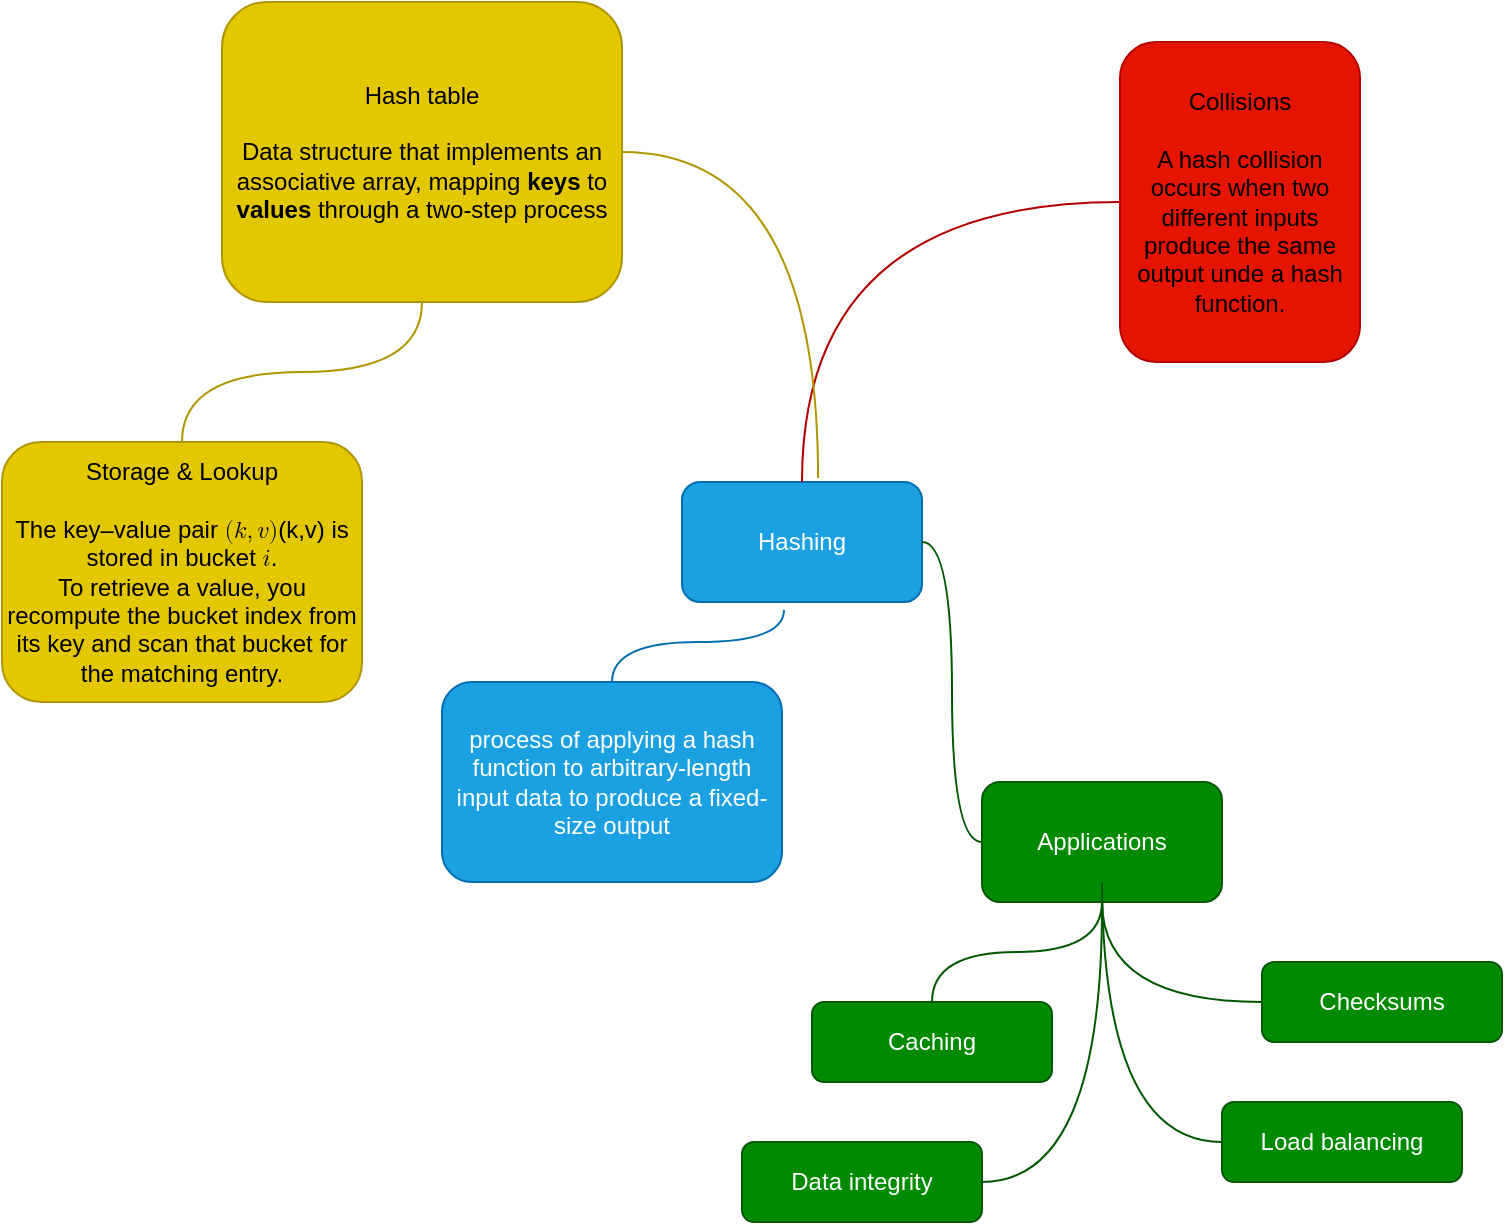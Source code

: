 <mxfile>
    <diagram id="t14BbA4LXBRYgJhJLZ69" name="Page-1">
        <mxGraphModel dx="820" dy="612" grid="1" gridSize="10" guides="1" tooltips="1" connect="1" arrows="1" fold="1" page="1" pageScale="1" pageWidth="850" pageHeight="1100" math="0" shadow="0">
            <root>
                <mxCell id="0"/>
                <mxCell id="1" parent="0"/>
                <mxCell id="2" value="Hashing" style="rounded=1;whiteSpace=wrap;html=1;fillColor=#1ba1e2;fontColor=#ffffff;strokeColor=#006EAF;" vertex="1" parent="1">
                    <mxGeometry x="360" y="400" width="120" height="60" as="geometry"/>
                </mxCell>
                <mxCell id="3" value="process of applying a hash function to arbitrary-length input data to produce a fixed-size output" style="rounded=1;whiteSpace=wrap;html=1;fillColor=#1ba1e2;fontColor=#ffffff;strokeColor=#006EAF;" vertex="1" parent="1">
                    <mxGeometry x="240" y="500" width="170" height="100" as="geometry"/>
                </mxCell>
                <mxCell id="4" style="edgeStyle=orthogonalEdgeStyle;html=1;entryX=0.425;entryY=1.067;entryDx=0;entryDy=0;entryPerimeter=0;curved=1;fillColor=#1ba1e2;strokeColor=#006EAF;endArrow=none;endFill=0;" edge="1" parent="1" source="3" target="2">
                    <mxGeometry relative="1" as="geometry"/>
                </mxCell>
                <mxCell id="14" style="edgeStyle=orthogonalEdgeStyle;html=1;entryX=1;entryY=0.5;entryDx=0;entryDy=0;fillColor=#008a00;strokeColor=#005700;curved=1;endArrow=none;endFill=0;" edge="1" parent="1" source="5" target="2">
                    <mxGeometry relative="1" as="geometry"/>
                </mxCell>
                <mxCell id="5" value="Applications" style="rounded=1;whiteSpace=wrap;html=1;fillColor=#008a00;fontColor=#ffffff;strokeColor=#005700;" vertex="1" parent="1">
                    <mxGeometry x="510" y="550" width="120" height="60" as="geometry"/>
                </mxCell>
                <mxCell id="10" style="edgeStyle=orthogonalEdgeStyle;html=1;entryX=0.5;entryY=1;entryDx=0;entryDy=0;fillColor=#008a00;strokeColor=#005700;curved=1;endArrow=none;endFill=0;" edge="1" parent="1" source="6" target="5">
                    <mxGeometry relative="1" as="geometry"/>
                </mxCell>
                <mxCell id="6" value="Caching" style="rounded=1;whiteSpace=wrap;html=1;fillColor=#008a00;fontColor=#ffffff;strokeColor=#005700;" vertex="1" parent="1">
                    <mxGeometry x="425" y="660" width="120" height="40" as="geometry"/>
                </mxCell>
                <mxCell id="11" style="edgeStyle=orthogonalEdgeStyle;html=1;fillColor=#008a00;strokeColor=#005700;curved=1;endArrow=none;endFill=0;" edge="1" parent="1" source="7">
                    <mxGeometry relative="1" as="geometry">
                        <mxPoint x="570" y="610" as="targetPoint"/>
                    </mxGeometry>
                </mxCell>
                <mxCell id="7" value="Data integrity" style="rounded=1;whiteSpace=wrap;html=1;fillColor=#008a00;fontColor=#ffffff;strokeColor=#005700;" vertex="1" parent="1">
                    <mxGeometry x="390" y="730" width="120" height="40" as="geometry"/>
                </mxCell>
                <mxCell id="12" style="edgeStyle=orthogonalEdgeStyle;html=1;curved=1;fillColor=#008a00;strokeColor=#005700;endArrow=none;endFill=0;" edge="1" parent="1" source="8">
                    <mxGeometry relative="1" as="geometry">
                        <mxPoint x="570" y="600" as="targetPoint"/>
                    </mxGeometry>
                </mxCell>
                <mxCell id="8" value="Load balancing" style="rounded=1;whiteSpace=wrap;html=1;fillColor=#008a00;fontColor=#ffffff;strokeColor=#005700;" vertex="1" parent="1">
                    <mxGeometry x="630" y="710" width="120" height="40" as="geometry"/>
                </mxCell>
                <mxCell id="13" style="edgeStyle=orthogonalEdgeStyle;html=1;curved=1;endArrow=none;endFill=0;fillColor=#008a00;strokeColor=#005700;" edge="1" parent="1" source="9">
                    <mxGeometry relative="1" as="geometry">
                        <mxPoint x="570" y="610" as="targetPoint"/>
                    </mxGeometry>
                </mxCell>
                <mxCell id="9" value="Checksums" style="rounded=1;whiteSpace=wrap;html=1;fillColor=#008a00;fontColor=#ffffff;strokeColor=#005700;" vertex="1" parent="1">
                    <mxGeometry x="650" y="640" width="120" height="40" as="geometry"/>
                </mxCell>
                <mxCell id="18" style="edgeStyle=orthogonalEdgeStyle;html=1;entryX=0.5;entryY=0;entryDx=0;entryDy=0;curved=1;endArrow=none;endFill=0;fillColor=#e51400;strokeColor=#B20000;" edge="1" parent="1" source="17" target="2">
                    <mxGeometry relative="1" as="geometry"/>
                </mxCell>
                <mxCell id="17" value="&lt;font style=&quot;color: light-dark(rgb(0, 0, 0), rgb(0, 0, 0));&quot;&gt;Collisions&lt;/font&gt;&lt;div&gt;&lt;font style=&quot;color: light-dark(rgb(0, 0, 0), rgb(0, 0, 0));&quot;&gt;&lt;br&gt;&lt;/font&gt;&lt;/div&gt;&lt;div&gt;&lt;font style=&quot;color: light-dark(rgb(0, 0, 0), rgb(0, 0, 0));&quot;&gt;A hash collision occurs when two different inputs produce the same output unde a hash function.&lt;/font&gt;&lt;/div&gt;" style="rounded=1;whiteSpace=wrap;html=1;fillColor=#e51400;fontColor=#ffffff;strokeColor=#B20000;" vertex="1" parent="1">
                    <mxGeometry x="579" y="180" width="120" height="160" as="geometry"/>
                </mxCell>
                <mxCell id="20" value="Hash table&lt;div&gt;&lt;br&gt;&lt;/div&gt;&lt;div&gt;Data structure that implements an associative array, mapping &lt;strong data-end=&quot;109&quot; data-start=&quot;101&quot;&gt;keys&lt;/strong&gt; to &lt;strong data-end=&quot;123&quot; data-start=&quot;113&quot;&gt;values&lt;/strong&gt; through a two-step process&lt;/div&gt;" style="rounded=1;whiteSpace=wrap;html=1;fillColor=#e3c800;fontColor=#000000;strokeColor=#B09500;" vertex="1" parent="1">
                    <mxGeometry x="130" y="160" width="200" height="150" as="geometry"/>
                </mxCell>
                <mxCell id="24" style="edgeStyle=orthogonalEdgeStyle;html=1;entryX=0.5;entryY=1;entryDx=0;entryDy=0;fillColor=#e3c800;strokeColor=#B09500;curved=1;endArrow=none;endFill=0;fontStyle=0" edge="1" parent="1" source="21" target="20">
                    <mxGeometry relative="1" as="geometry"/>
                </mxCell>
                <mxCell id="21" value="Storage &amp;amp; Lookup&lt;div&gt;&lt;br&gt;&lt;/div&gt;&lt;div&gt;The key–value pair &lt;span class=&quot;katex&quot;&gt;&lt;span class=&quot;katex-mathml&quot;&gt;&lt;math xmlns=&quot;http://www.w3.org/1998/Math/MathML&quot;&gt;&lt;mrow&gt;&lt;mo stretchy=&quot;false&quot;&gt;(&lt;/mo&gt;&lt;mi&gt;k&lt;/mi&gt;&lt;mo separator=&quot;true&quot;&gt;,&lt;/mo&gt;&lt;mi&gt;v&lt;/mi&gt;&lt;mo stretchy=&quot;false&quot;&gt;)&lt;/mo&gt;&lt;/mrow&gt;(k,v)&lt;/math&gt;&lt;/span&gt;&lt;span aria-hidden=&quot;true&quot; class=&quot;katex-html&quot;&gt;&lt;span class=&quot;base&quot;&gt;&lt;span class=&quot;strut&quot;&gt;&lt;/span&gt;&lt;span class=&quot;mopen&quot;&gt;(&lt;/span&gt;&lt;span class=&quot;mord mathnormal&quot;&gt;k&lt;/span&gt;&lt;span class=&quot;mpunct&quot;&gt;,&lt;/span&gt;&lt;span class=&quot;mspace&quot;&gt;&lt;/span&gt;&lt;span class=&quot;mord mathnormal&quot;&gt;v&lt;/span&gt;&lt;span class=&quot;mclose&quot;&gt;)&lt;/span&gt;&lt;/span&gt;&lt;/span&gt;&lt;/span&gt; is stored in bucket &lt;span class=&quot;katex&quot;&gt;&lt;span class=&quot;katex-mathml&quot;&gt;&lt;math xmlns=&quot;http://www.w3.org/1998/Math/MathML&quot;&gt;&lt;mrow&gt;&lt;mi&gt;i&lt;/mi&gt;&lt;/mrow&gt;i&lt;/math&gt;&lt;/span&gt;&lt;span aria-hidden=&quot;true&quot; class=&quot;katex-html&quot;&gt;&lt;span class=&quot;base&quot;&gt;&lt;span class=&quot;mord mathnormal&quot;&gt;.&lt;br&gt;To retrieve a value, you recompute the bucket index from its key and scan that bucket for the matching entry.&lt;/span&gt;&lt;/span&gt;&lt;/span&gt;&lt;/span&gt;&lt;/div&gt;" style="rounded=1;whiteSpace=wrap;html=1;fillColor=#e3c800;fontColor=#000000;strokeColor=#B09500;" vertex="1" parent="1">
                    <mxGeometry x="20" y="380" width="180" height="130" as="geometry"/>
                </mxCell>
                <mxCell id="23" style="edgeStyle=orthogonalEdgeStyle;html=1;entryX=0.567;entryY=-0.033;entryDx=0;entryDy=0;entryPerimeter=0;curved=1;endArrow=none;endFill=0;fillColor=#e3c800;strokeColor=#B09500;" edge="1" parent="1" source="20" target="2">
                    <mxGeometry relative="1" as="geometry"/>
                </mxCell>
            </root>
        </mxGraphModel>
    </diagram>
</mxfile>